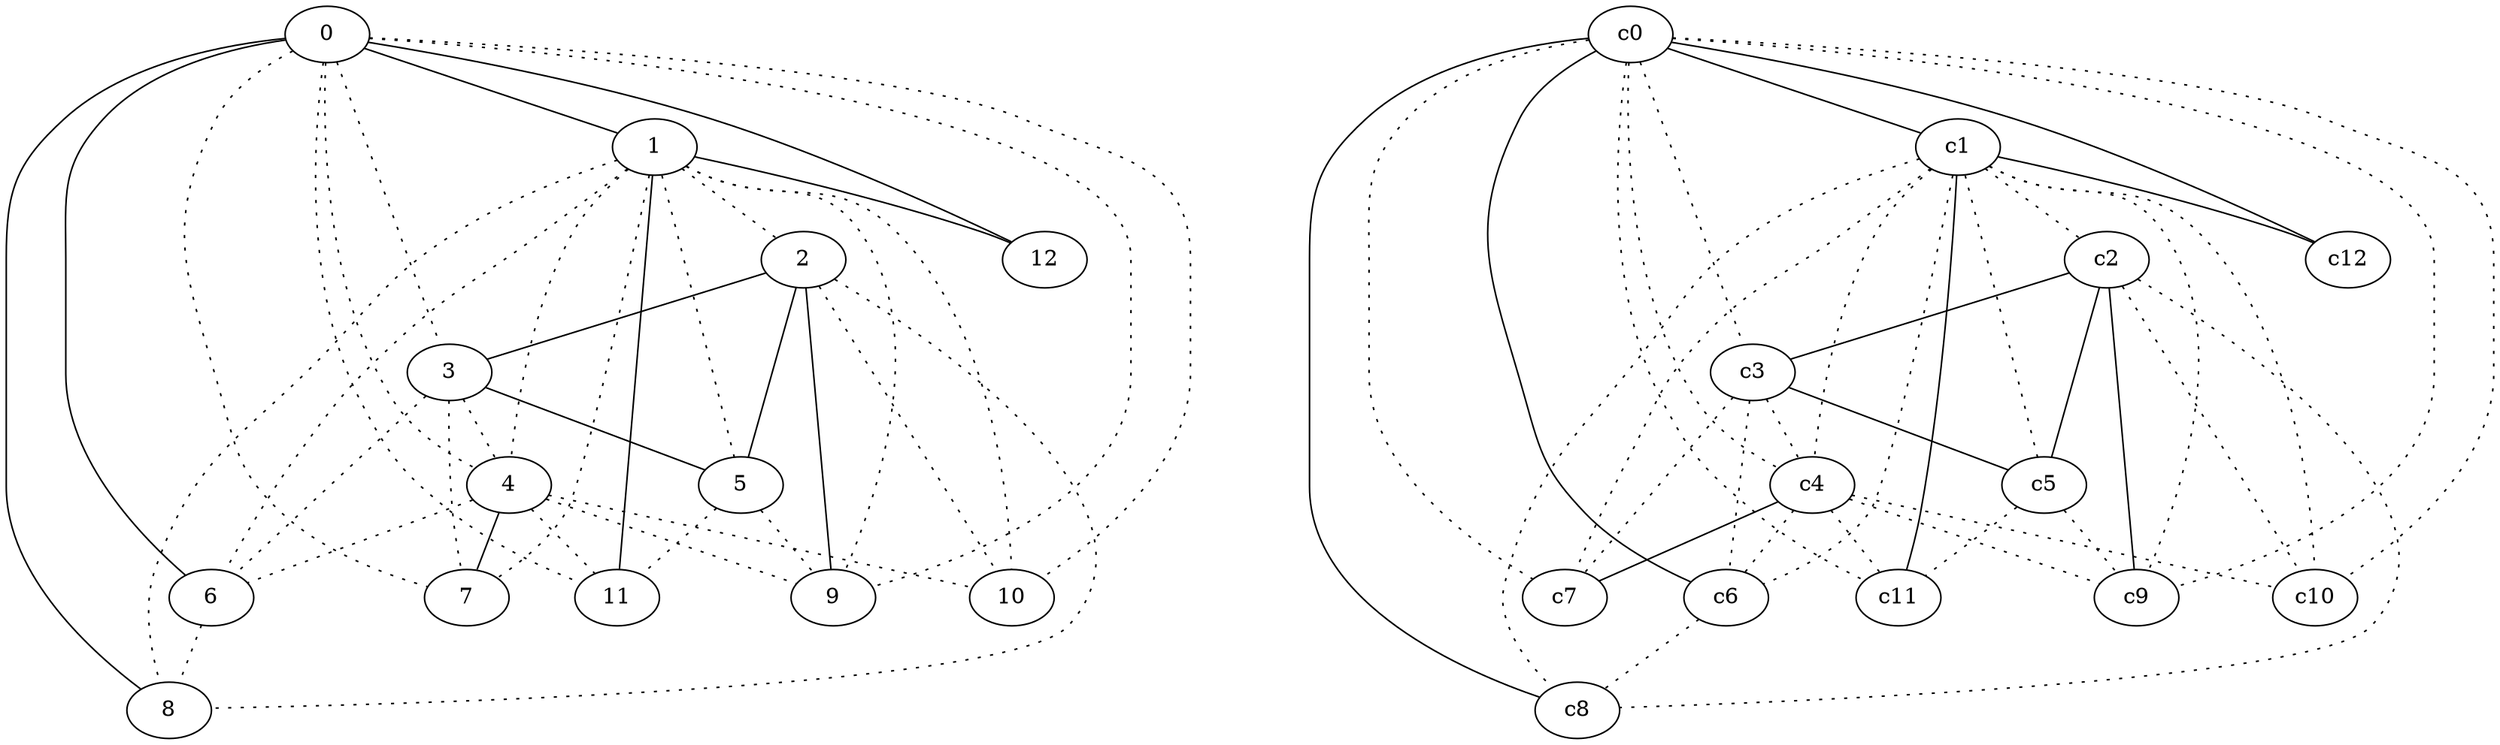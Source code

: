 graph {
a0[label=0];
a1[label=1];
a2[label=2];
a3[label=3];
a4[label=4];
a5[label=5];
a6[label=6];
a7[label=7];
a8[label=8];
a9[label=9];
a10[label=10];
a11[label=11];
a12[label=12];
a0 -- a1;
a0 -- a3 [style=dotted];
a0 -- a4 [style=dotted];
a0 -- a6;
a0 -- a7 [style=dotted];
a0 -- a8;
a0 -- a9 [style=dotted];
a0 -- a10 [style=dotted];
a0 -- a11 [style=dotted];
a0 -- a12;
a1 -- a2 [style=dotted];
a1 -- a4 [style=dotted];
a1 -- a5 [style=dotted];
a1 -- a6 [style=dotted];
a1 -- a7 [style=dotted];
a1 -- a8 [style=dotted];
a1 -- a9 [style=dotted];
a1 -- a10 [style=dotted];
a1 -- a11;
a1 -- a12;
a2 -- a3;
a2 -- a5;
a2 -- a8 [style=dotted];
a2 -- a9;
a2 -- a10 [style=dotted];
a3 -- a4 [style=dotted];
a3 -- a5;
a3 -- a6 [style=dotted];
a3 -- a7 [style=dotted];
a4 -- a6 [style=dotted];
a4 -- a7;
a4 -- a9 [style=dotted];
a4 -- a10 [style=dotted];
a4 -- a11 [style=dotted];
a5 -- a9 [style=dotted];
a5 -- a11 [style=dotted];
a6 -- a8 [style=dotted];
c0 -- c1;
c0 -- c3 [style=dotted];
c0 -- c4 [style=dotted];
c0 -- c6;
c0 -- c7 [style=dotted];
c0 -- c8;
c0 -- c9 [style=dotted];
c0 -- c10 [style=dotted];
c0 -- c11 [style=dotted];
c0 -- c12;
c1 -- c2 [style=dotted];
c1 -- c4 [style=dotted];
c1 -- c5 [style=dotted];
c1 -- c6 [style=dotted];
c1 -- c7 [style=dotted];
c1 -- c8 [style=dotted];
c1 -- c9 [style=dotted];
c1 -- c10 [style=dotted];
c1 -- c11;
c1 -- c12;
c2 -- c3;
c2 -- c5;
c2 -- c8 [style=dotted];
c2 -- c9;
c2 -- c10 [style=dotted];
c3 -- c4 [style=dotted];
c3 -- c5;
c3 -- c6 [style=dotted];
c3 -- c7 [style=dotted];
c4 -- c6 [style=dotted];
c4 -- c7;
c4 -- c9 [style=dotted];
c4 -- c10 [style=dotted];
c4 -- c11 [style=dotted];
c5 -- c9 [style=dotted];
c5 -- c11 [style=dotted];
c6 -- c8 [style=dotted];
}
